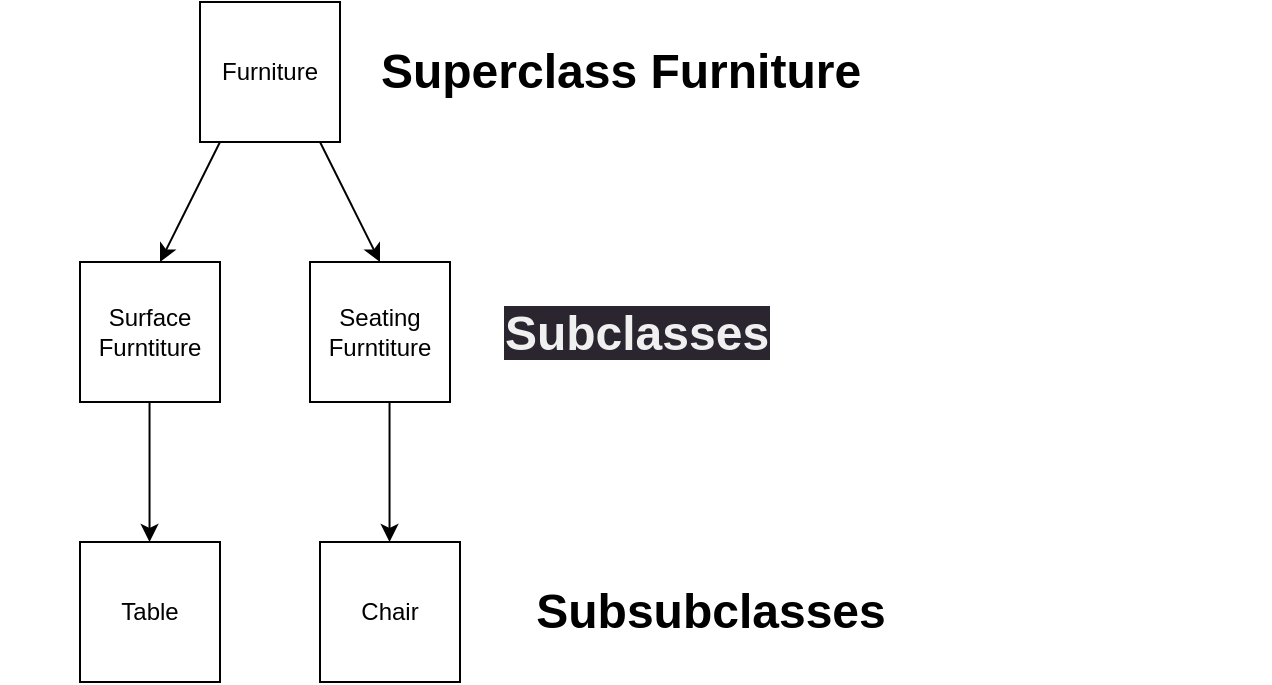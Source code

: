 <mxfile>
    <diagram id="6cL2bpru_gfmDDPficPf" name="Page-1">
        <mxGraphModel dx="728" dy="638" grid="1" gridSize="10" guides="1" tooltips="1" connect="1" arrows="1" fold="1" page="1" pageScale="1" pageWidth="850" pageHeight="1100" math="0" shadow="0">
            <root>
                <mxCell id="0"/>
                <mxCell id="1" parent="0"/>
                <mxCell id="2" value="Furniture" style="whiteSpace=wrap;html=1;aspect=fixed;" vertex="1" parent="1">
                    <mxGeometry x="300" y="240" width="70" height="70" as="geometry"/>
                </mxCell>
                <mxCell id="3" value="" style="endArrow=classic;html=1;" edge="1" parent="1">
                    <mxGeometry width="50" height="50" relative="1" as="geometry">
                        <mxPoint x="310" y="310" as="sourcePoint"/>
                        <mxPoint x="280" y="370" as="targetPoint"/>
                    </mxGeometry>
                </mxCell>
                <mxCell id="4" value="" style="endArrow=classic;html=1;" edge="1" parent="1">
                    <mxGeometry width="50" height="50" relative="1" as="geometry">
                        <mxPoint x="360" y="310" as="sourcePoint"/>
                        <mxPoint x="390" y="370" as="targetPoint"/>
                    </mxGeometry>
                </mxCell>
                <mxCell id="6" value="Surface&lt;br&gt;Furntiture" style="whiteSpace=wrap;html=1;aspect=fixed;" vertex="1" parent="1">
                    <mxGeometry x="240" y="370" width="70" height="70" as="geometry"/>
                </mxCell>
                <mxCell id="8" value="Seating&lt;br&gt;Furntiture" style="whiteSpace=wrap;html=1;aspect=fixed;" vertex="1" parent="1">
                    <mxGeometry x="355" y="370" width="70" height="70" as="geometry"/>
                </mxCell>
                <mxCell id="10" value="" style="endArrow=classic;html=1;" edge="1" parent="1">
                    <mxGeometry width="50" height="50" relative="1" as="geometry">
                        <mxPoint x="274.77" y="440" as="sourcePoint"/>
                        <mxPoint x="274.77" y="510" as="targetPoint"/>
                    </mxGeometry>
                </mxCell>
                <mxCell id="11" value="Table" style="whiteSpace=wrap;html=1;aspect=fixed;" vertex="1" parent="1">
                    <mxGeometry x="240" y="510" width="70" height="70" as="geometry"/>
                </mxCell>
                <mxCell id="12" value="" style="endArrow=classic;html=1;" edge="1" parent="1">
                    <mxGeometry width="50" height="50" relative="1" as="geometry">
                        <mxPoint x="394.77" y="440" as="sourcePoint"/>
                        <mxPoint x="394.77" y="510" as="targetPoint"/>
                    </mxGeometry>
                </mxCell>
                <mxCell id="13" value="Chair" style="whiteSpace=wrap;html=1;aspect=fixed;" vertex="1" parent="1">
                    <mxGeometry x="360" y="510" width="70" height="70" as="geometry"/>
                </mxCell>
                <mxCell id="14" value="Superclass Furniture" style="text;strokeColor=none;fillColor=none;html=1;fontSize=24;fontStyle=1;verticalAlign=middle;align=center;" vertex="1" parent="1">
                    <mxGeometry x="380" y="255" width="260" height="40" as="geometry"/>
                </mxCell>
                <mxCell id="15" value="&#10;&lt;span style=&quot;color: rgb(240, 240, 240); font-family: Helvetica; font-size: 24px; font-style: normal; font-variant-ligatures: normal; font-variant-caps: normal; font-weight: 700; letter-spacing: normal; orphans: 2; text-align: center; text-indent: 0px; text-transform: none; widows: 2; word-spacing: 0px; -webkit-text-stroke-width: 0px; background-color: rgb(42, 37, 47); text-decoration-thickness: initial; text-decoration-style: initial; text-decoration-color: initial; float: none; display: inline !important;&quot;&gt;Subclasses&lt;/span&gt;&#10;&#10;" style="text;strokeColor=none;fillColor=none;html=1;fontSize=24;fontStyle=1;verticalAlign=middle;align=center;" vertex="1" parent="1">
                    <mxGeometry x="200" y="400" width="635" height="40" as="geometry"/>
                </mxCell>
                <mxCell id="16" value="Subsubclasses" style="text;strokeColor=none;fillColor=none;html=1;fontSize=24;fontStyle=1;verticalAlign=middle;align=center;" vertex="1" parent="1">
                    <mxGeometry x="425" y="525" width="260" height="40" as="geometry"/>
                </mxCell>
            </root>
        </mxGraphModel>
    </diagram>
</mxfile>
